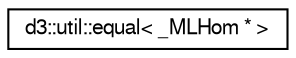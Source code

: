 digraph "Graphical Class Hierarchy"
{
  edge [fontname="FreeSans",fontsize="10",labelfontname="FreeSans",labelfontsize="10"];
  node [fontname="FreeSans",fontsize="10",shape=record];
  rankdir="LR";
  Node1 [label="d3::util::equal\< _MLHom * \>",height=0.2,width=0.4,color="black", fillcolor="white", style="filled",URL="$structd3_1_1util_1_1equal_3_01__MLHom_01_5_01_4.html"];
}
